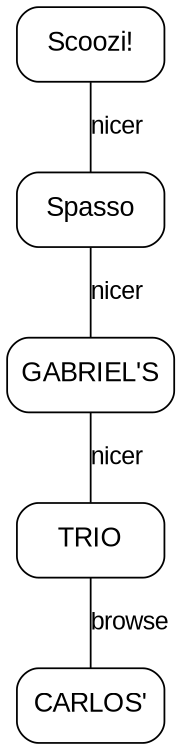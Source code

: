 graph g {
	/*rankdir = BT*/
	size="8,5"
	fontname = "Arial"
	margin=0.0002

	edge [
		fontname = "Arial"
	]

	node [
		shape = rectangle, 
		fontname = "Arial"
		fontsize = 15,
		width = 1.15,
		height = 0.58,
		style = "rounded,filled",
		fillcolor = white
	];
	/* Node definition */
	"0" [label="Scoozi!"]
"1" [label="Spasso"]
"2" [label="GABRIEL'S"]
"3" [label="TRIO"]
"4" [label="CARLOS'"]
	/* Edge definition */
	"0" -- "1" [label="nicer"]
"1" -- "2" [label="nicer"]
"2" -- "3" [label="nicer"]
"3" -- "4" [label="browse"]
}